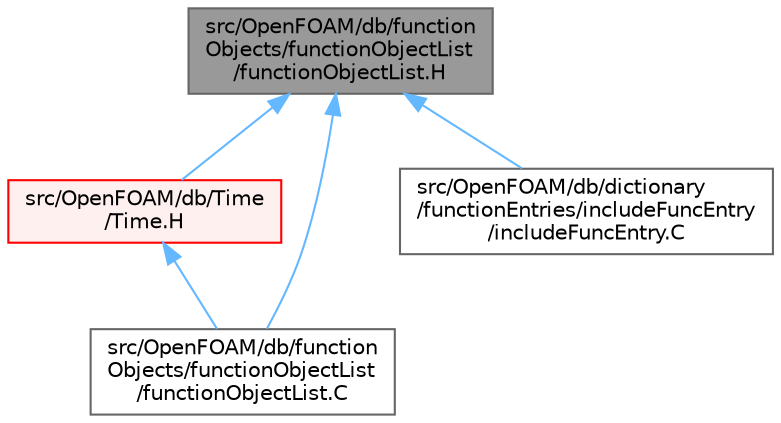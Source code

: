 digraph "src/OpenFOAM/db/functionObjects/functionObjectList/functionObjectList.H"
{
 // LATEX_PDF_SIZE
  bgcolor="transparent";
  edge [fontname=Helvetica,fontsize=10,labelfontname=Helvetica,labelfontsize=10];
  node [fontname=Helvetica,fontsize=10,shape=box,height=0.2,width=0.4];
  Node1 [id="Node000001",label="src/OpenFOAM/db/function\lObjects/functionObjectList\l/functionObjectList.H",height=0.2,width=0.4,color="gray40", fillcolor="grey60", style="filled", fontcolor="black",tooltip=" "];
  Node1 -> Node2 [id="edge1_Node000001_Node000002",dir="back",color="steelblue1",style="solid",tooltip=" "];
  Node2 [id="Node000002",label="src/OpenFOAM/db/Time\l/Time.H",height=0.2,width=0.4,color="red", fillcolor="#FFF0F0", style="filled",URL="$Time_8H.html",tooltip=" "];
  Node2 -> Node67 [id="edge2_Node000002_Node000067",dir="back",color="steelblue1",style="solid",tooltip=" "];
  Node67 [id="Node000067",label="src/OpenFOAM/db/function\lObjects/functionObjectList\l/functionObjectList.C",height=0.2,width=0.4,color="grey40", fillcolor="white", style="filled",URL="$functionObjectList_8C.html",tooltip=" "];
  Node1 -> Node1308 [id="edge3_Node000001_Node001308",dir="back",color="steelblue1",style="solid",tooltip=" "];
  Node1308 [id="Node001308",label="src/OpenFOAM/db/dictionary\l/functionEntries/includeFuncEntry\l/includeFuncEntry.C",height=0.2,width=0.4,color="grey40", fillcolor="white", style="filled",URL="$includeFuncEntry_8C.html",tooltip=" "];
  Node1 -> Node67 [id="edge4_Node000001_Node000067",dir="back",color="steelblue1",style="solid",tooltip=" "];
}
